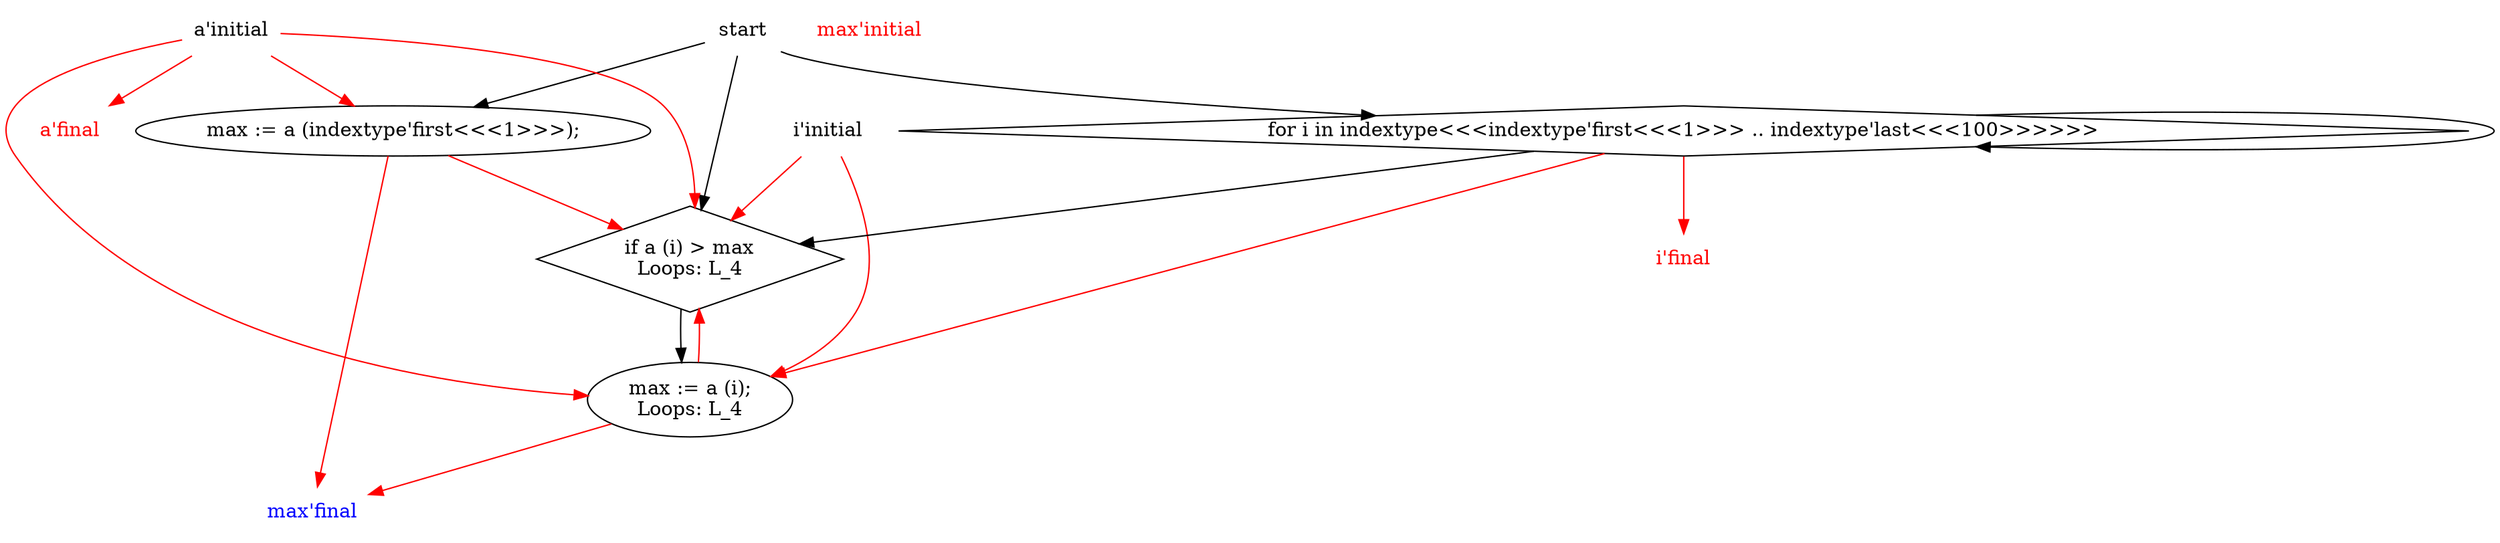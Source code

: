 // maxelement_p3b1_pdg
digraph G {
   graph [splines=True];
    1 [label="start",shape="plaintext"];
    3 [label="a'initial",shape="plaintext"];
    4 [label="a'final",shape="plaintext",fontcolor="red"];
    5 [label="max'initial",shape="plaintext",fontcolor="red"];
    6 [label="max'final",shape="plaintext",fontcolor="blue"];
    9 [label="max := a (indextype'first<<<1>>>);"];
    10 [label="if a (i) > max\nLoops:&nbsp;L_4",shape="diamond"];
    11 [label="max := a (i);\nLoops:&nbsp;L_4"];
    12 [label="i'initial",shape="plaintext"];
    13 [label="i'final",shape="plaintext",fontcolor="red"];
    14 [label="for i in indextype<<<indextype'first<<<1>>> .. indextype'last<<<100>>>>>>",shape="diamond"];

    1 ->  9 [arrowType="normal"];
    1 ->  10 [arrowType="normal"];
    1 ->  14 [arrowType="normal"];
    3 ->  4 [arrowType="normal",color="red"];
    3 ->  9 [arrowType="normal",color="red"];
    3 ->  10 [arrowType="normal",color="red"];
    3 ->  11 [arrowType="normal",color="red"];
    9 ->  6 [arrowType="normal",color="red"];
    9 ->  10 [arrowType="normal",color="red"];
    10 ->  11 [arrowType="normal"];
    11 ->  6 [arrowType="normal",color="red"];
    11 ->  10 [arrowType="normal",color="red"];
    12 ->  10 [arrowType="normal",color="red"];
    12 ->  11 [arrowType="normal",color="red"];
    14 ->  10 [arrowType="normal"];
    14 ->  11 [arrowType="normal",color="red"];
    14 ->  13 [arrowType="normal",color="red"];
    14 ->  14 [arrowType="normal"];
}
